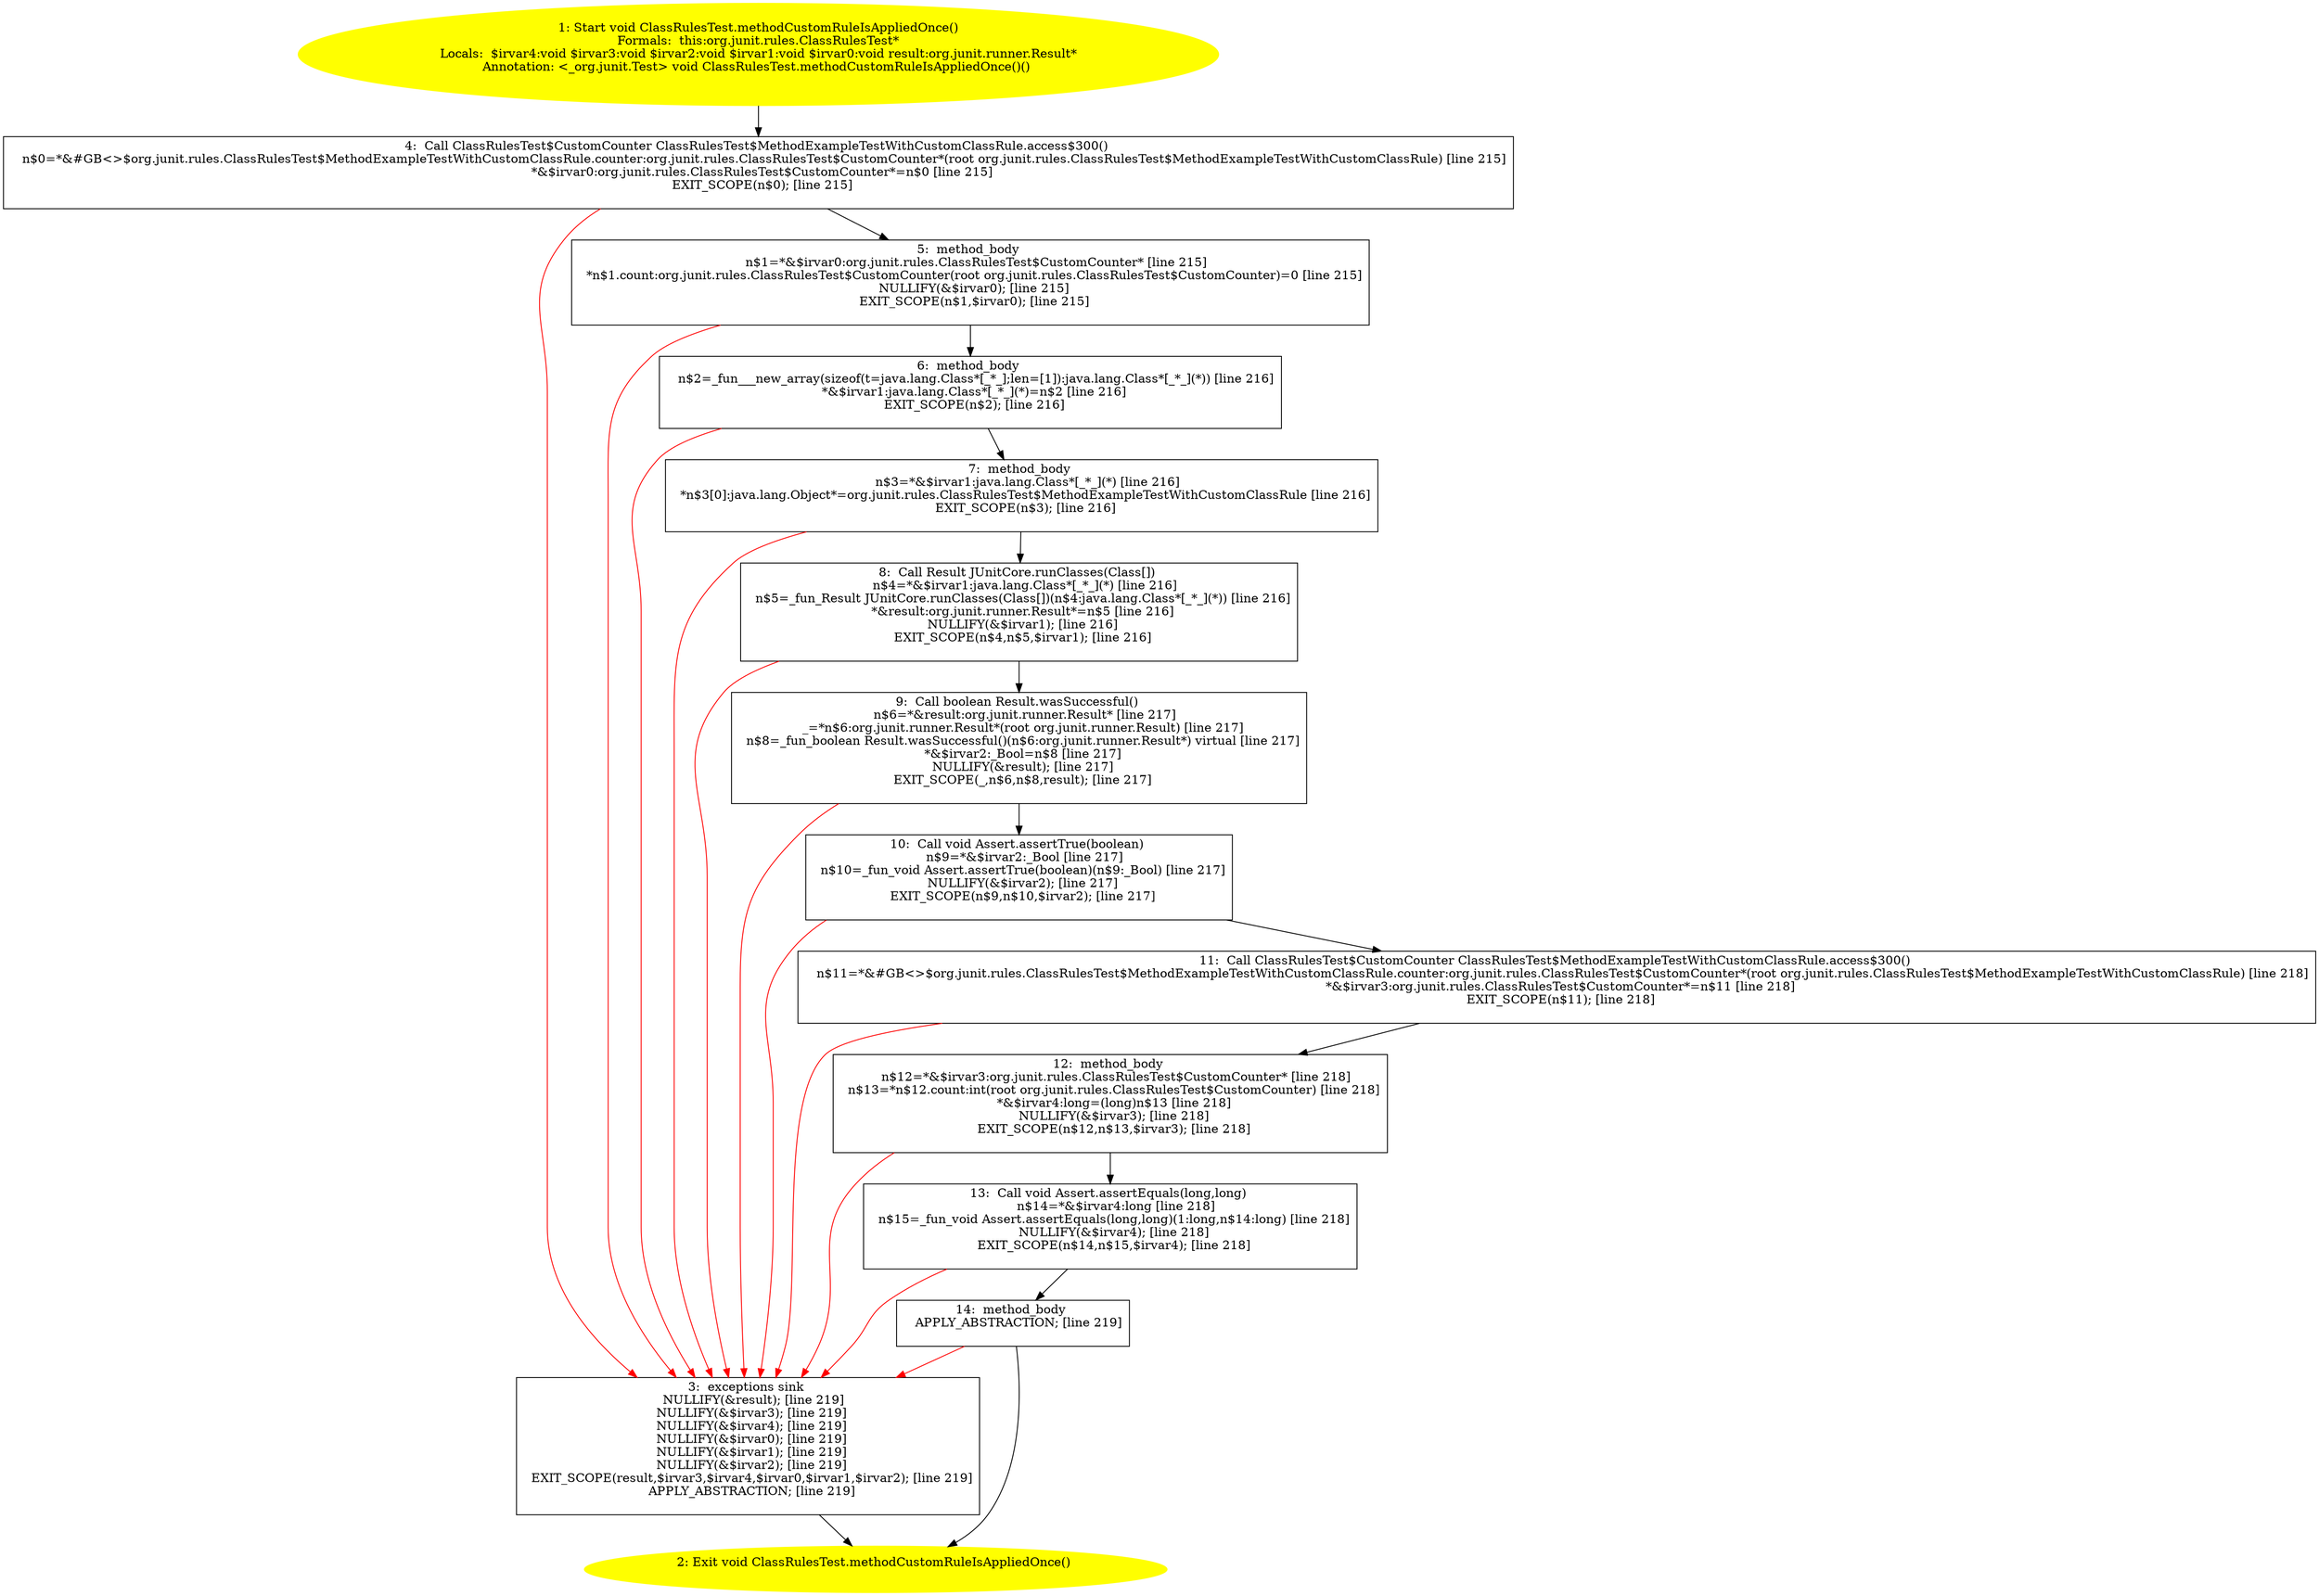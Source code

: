/* @generated */
digraph cfg {
"org.junit.rules.ClassRulesTest.methodCustomRuleIsAppliedOnce():void.21c8d42e9e62b252128ec836ea5c1df4_1" [label="1: Start void ClassRulesTest.methodCustomRuleIsAppliedOnce()\nFormals:  this:org.junit.rules.ClassRulesTest*\nLocals:  $irvar4:void $irvar3:void $irvar2:void $irvar1:void $irvar0:void result:org.junit.runner.Result*\nAnnotation: <_org.junit.Test> void ClassRulesTest.methodCustomRuleIsAppliedOnce()() \n  " color=yellow style=filled]
	

	 "org.junit.rules.ClassRulesTest.methodCustomRuleIsAppliedOnce():void.21c8d42e9e62b252128ec836ea5c1df4_1" -> "org.junit.rules.ClassRulesTest.methodCustomRuleIsAppliedOnce():void.21c8d42e9e62b252128ec836ea5c1df4_4" ;
"org.junit.rules.ClassRulesTest.methodCustomRuleIsAppliedOnce():void.21c8d42e9e62b252128ec836ea5c1df4_2" [label="2: Exit void ClassRulesTest.methodCustomRuleIsAppliedOnce() \n  " color=yellow style=filled]
	

"org.junit.rules.ClassRulesTest.methodCustomRuleIsAppliedOnce():void.21c8d42e9e62b252128ec836ea5c1df4_3" [label="3:  exceptions sink \n   NULLIFY(&result); [line 219]\n  NULLIFY(&$irvar3); [line 219]\n  NULLIFY(&$irvar4); [line 219]\n  NULLIFY(&$irvar0); [line 219]\n  NULLIFY(&$irvar1); [line 219]\n  NULLIFY(&$irvar2); [line 219]\n  EXIT_SCOPE(result,$irvar3,$irvar4,$irvar0,$irvar1,$irvar2); [line 219]\n  APPLY_ABSTRACTION; [line 219]\n " shape="box"]
	

	 "org.junit.rules.ClassRulesTest.methodCustomRuleIsAppliedOnce():void.21c8d42e9e62b252128ec836ea5c1df4_3" -> "org.junit.rules.ClassRulesTest.methodCustomRuleIsAppliedOnce():void.21c8d42e9e62b252128ec836ea5c1df4_2" ;
"org.junit.rules.ClassRulesTest.methodCustomRuleIsAppliedOnce():void.21c8d42e9e62b252128ec836ea5c1df4_4" [label="4:  Call ClassRulesTest$CustomCounter ClassRulesTest$MethodExampleTestWithCustomClassRule.access$300() \n   n$0=*&#GB<>$org.junit.rules.ClassRulesTest$MethodExampleTestWithCustomClassRule.counter:org.junit.rules.ClassRulesTest$CustomCounter*(root org.junit.rules.ClassRulesTest$MethodExampleTestWithCustomClassRule) [line 215]\n  *&$irvar0:org.junit.rules.ClassRulesTest$CustomCounter*=n$0 [line 215]\n  EXIT_SCOPE(n$0); [line 215]\n " shape="box"]
	

	 "org.junit.rules.ClassRulesTest.methodCustomRuleIsAppliedOnce():void.21c8d42e9e62b252128ec836ea5c1df4_4" -> "org.junit.rules.ClassRulesTest.methodCustomRuleIsAppliedOnce():void.21c8d42e9e62b252128ec836ea5c1df4_5" ;
	 "org.junit.rules.ClassRulesTest.methodCustomRuleIsAppliedOnce():void.21c8d42e9e62b252128ec836ea5c1df4_4" -> "org.junit.rules.ClassRulesTest.methodCustomRuleIsAppliedOnce():void.21c8d42e9e62b252128ec836ea5c1df4_3" [color="red" ];
"org.junit.rules.ClassRulesTest.methodCustomRuleIsAppliedOnce():void.21c8d42e9e62b252128ec836ea5c1df4_5" [label="5:  method_body \n   n$1=*&$irvar0:org.junit.rules.ClassRulesTest$CustomCounter* [line 215]\n  *n$1.count:org.junit.rules.ClassRulesTest$CustomCounter(root org.junit.rules.ClassRulesTest$CustomCounter)=0 [line 215]\n  NULLIFY(&$irvar0); [line 215]\n  EXIT_SCOPE(n$1,$irvar0); [line 215]\n " shape="box"]
	

	 "org.junit.rules.ClassRulesTest.methodCustomRuleIsAppliedOnce():void.21c8d42e9e62b252128ec836ea5c1df4_5" -> "org.junit.rules.ClassRulesTest.methodCustomRuleIsAppliedOnce():void.21c8d42e9e62b252128ec836ea5c1df4_6" ;
	 "org.junit.rules.ClassRulesTest.methodCustomRuleIsAppliedOnce():void.21c8d42e9e62b252128ec836ea5c1df4_5" -> "org.junit.rules.ClassRulesTest.methodCustomRuleIsAppliedOnce():void.21c8d42e9e62b252128ec836ea5c1df4_3" [color="red" ];
"org.junit.rules.ClassRulesTest.methodCustomRuleIsAppliedOnce():void.21c8d42e9e62b252128ec836ea5c1df4_6" [label="6:  method_body \n   n$2=_fun___new_array(sizeof(t=java.lang.Class*[_*_];len=[1]):java.lang.Class*[_*_](*)) [line 216]\n  *&$irvar1:java.lang.Class*[_*_](*)=n$2 [line 216]\n  EXIT_SCOPE(n$2); [line 216]\n " shape="box"]
	

	 "org.junit.rules.ClassRulesTest.methodCustomRuleIsAppliedOnce():void.21c8d42e9e62b252128ec836ea5c1df4_6" -> "org.junit.rules.ClassRulesTest.methodCustomRuleIsAppliedOnce():void.21c8d42e9e62b252128ec836ea5c1df4_7" ;
	 "org.junit.rules.ClassRulesTest.methodCustomRuleIsAppliedOnce():void.21c8d42e9e62b252128ec836ea5c1df4_6" -> "org.junit.rules.ClassRulesTest.methodCustomRuleIsAppliedOnce():void.21c8d42e9e62b252128ec836ea5c1df4_3" [color="red" ];
"org.junit.rules.ClassRulesTest.methodCustomRuleIsAppliedOnce():void.21c8d42e9e62b252128ec836ea5c1df4_7" [label="7:  method_body \n   n$3=*&$irvar1:java.lang.Class*[_*_](*) [line 216]\n  *n$3[0]:java.lang.Object*=org.junit.rules.ClassRulesTest$MethodExampleTestWithCustomClassRule [line 216]\n  EXIT_SCOPE(n$3); [line 216]\n " shape="box"]
	

	 "org.junit.rules.ClassRulesTest.methodCustomRuleIsAppliedOnce():void.21c8d42e9e62b252128ec836ea5c1df4_7" -> "org.junit.rules.ClassRulesTest.methodCustomRuleIsAppliedOnce():void.21c8d42e9e62b252128ec836ea5c1df4_8" ;
	 "org.junit.rules.ClassRulesTest.methodCustomRuleIsAppliedOnce():void.21c8d42e9e62b252128ec836ea5c1df4_7" -> "org.junit.rules.ClassRulesTest.methodCustomRuleIsAppliedOnce():void.21c8d42e9e62b252128ec836ea5c1df4_3" [color="red" ];
"org.junit.rules.ClassRulesTest.methodCustomRuleIsAppliedOnce():void.21c8d42e9e62b252128ec836ea5c1df4_8" [label="8:  Call Result JUnitCore.runClasses(Class[]) \n   n$4=*&$irvar1:java.lang.Class*[_*_](*) [line 216]\n  n$5=_fun_Result JUnitCore.runClasses(Class[])(n$4:java.lang.Class*[_*_](*)) [line 216]\n  *&result:org.junit.runner.Result*=n$5 [line 216]\n  NULLIFY(&$irvar1); [line 216]\n  EXIT_SCOPE(n$4,n$5,$irvar1); [line 216]\n " shape="box"]
	

	 "org.junit.rules.ClassRulesTest.methodCustomRuleIsAppliedOnce():void.21c8d42e9e62b252128ec836ea5c1df4_8" -> "org.junit.rules.ClassRulesTest.methodCustomRuleIsAppliedOnce():void.21c8d42e9e62b252128ec836ea5c1df4_9" ;
	 "org.junit.rules.ClassRulesTest.methodCustomRuleIsAppliedOnce():void.21c8d42e9e62b252128ec836ea5c1df4_8" -> "org.junit.rules.ClassRulesTest.methodCustomRuleIsAppliedOnce():void.21c8d42e9e62b252128ec836ea5c1df4_3" [color="red" ];
"org.junit.rules.ClassRulesTest.methodCustomRuleIsAppliedOnce():void.21c8d42e9e62b252128ec836ea5c1df4_9" [label="9:  Call boolean Result.wasSuccessful() \n   n$6=*&result:org.junit.runner.Result* [line 217]\n  _=*n$6:org.junit.runner.Result*(root org.junit.runner.Result) [line 217]\n  n$8=_fun_boolean Result.wasSuccessful()(n$6:org.junit.runner.Result*) virtual [line 217]\n  *&$irvar2:_Bool=n$8 [line 217]\n  NULLIFY(&result); [line 217]\n  EXIT_SCOPE(_,n$6,n$8,result); [line 217]\n " shape="box"]
	

	 "org.junit.rules.ClassRulesTest.methodCustomRuleIsAppliedOnce():void.21c8d42e9e62b252128ec836ea5c1df4_9" -> "org.junit.rules.ClassRulesTest.methodCustomRuleIsAppliedOnce():void.21c8d42e9e62b252128ec836ea5c1df4_10" ;
	 "org.junit.rules.ClassRulesTest.methodCustomRuleIsAppliedOnce():void.21c8d42e9e62b252128ec836ea5c1df4_9" -> "org.junit.rules.ClassRulesTest.methodCustomRuleIsAppliedOnce():void.21c8d42e9e62b252128ec836ea5c1df4_3" [color="red" ];
"org.junit.rules.ClassRulesTest.methodCustomRuleIsAppliedOnce():void.21c8d42e9e62b252128ec836ea5c1df4_10" [label="10:  Call void Assert.assertTrue(boolean) \n   n$9=*&$irvar2:_Bool [line 217]\n  n$10=_fun_void Assert.assertTrue(boolean)(n$9:_Bool) [line 217]\n  NULLIFY(&$irvar2); [line 217]\n  EXIT_SCOPE(n$9,n$10,$irvar2); [line 217]\n " shape="box"]
	

	 "org.junit.rules.ClassRulesTest.methodCustomRuleIsAppliedOnce():void.21c8d42e9e62b252128ec836ea5c1df4_10" -> "org.junit.rules.ClassRulesTest.methodCustomRuleIsAppliedOnce():void.21c8d42e9e62b252128ec836ea5c1df4_11" ;
	 "org.junit.rules.ClassRulesTest.methodCustomRuleIsAppliedOnce():void.21c8d42e9e62b252128ec836ea5c1df4_10" -> "org.junit.rules.ClassRulesTest.methodCustomRuleIsAppliedOnce():void.21c8d42e9e62b252128ec836ea5c1df4_3" [color="red" ];
"org.junit.rules.ClassRulesTest.methodCustomRuleIsAppliedOnce():void.21c8d42e9e62b252128ec836ea5c1df4_11" [label="11:  Call ClassRulesTest$CustomCounter ClassRulesTest$MethodExampleTestWithCustomClassRule.access$300() \n   n$11=*&#GB<>$org.junit.rules.ClassRulesTest$MethodExampleTestWithCustomClassRule.counter:org.junit.rules.ClassRulesTest$CustomCounter*(root org.junit.rules.ClassRulesTest$MethodExampleTestWithCustomClassRule) [line 218]\n  *&$irvar3:org.junit.rules.ClassRulesTest$CustomCounter*=n$11 [line 218]\n  EXIT_SCOPE(n$11); [line 218]\n " shape="box"]
	

	 "org.junit.rules.ClassRulesTest.methodCustomRuleIsAppliedOnce():void.21c8d42e9e62b252128ec836ea5c1df4_11" -> "org.junit.rules.ClassRulesTest.methodCustomRuleIsAppliedOnce():void.21c8d42e9e62b252128ec836ea5c1df4_12" ;
	 "org.junit.rules.ClassRulesTest.methodCustomRuleIsAppliedOnce():void.21c8d42e9e62b252128ec836ea5c1df4_11" -> "org.junit.rules.ClassRulesTest.methodCustomRuleIsAppliedOnce():void.21c8d42e9e62b252128ec836ea5c1df4_3" [color="red" ];
"org.junit.rules.ClassRulesTest.methodCustomRuleIsAppliedOnce():void.21c8d42e9e62b252128ec836ea5c1df4_12" [label="12:  method_body \n   n$12=*&$irvar3:org.junit.rules.ClassRulesTest$CustomCounter* [line 218]\n  n$13=*n$12.count:int(root org.junit.rules.ClassRulesTest$CustomCounter) [line 218]\n  *&$irvar4:long=(long)n$13 [line 218]\n  NULLIFY(&$irvar3); [line 218]\n  EXIT_SCOPE(n$12,n$13,$irvar3); [line 218]\n " shape="box"]
	

	 "org.junit.rules.ClassRulesTest.methodCustomRuleIsAppliedOnce():void.21c8d42e9e62b252128ec836ea5c1df4_12" -> "org.junit.rules.ClassRulesTest.methodCustomRuleIsAppliedOnce():void.21c8d42e9e62b252128ec836ea5c1df4_13" ;
	 "org.junit.rules.ClassRulesTest.methodCustomRuleIsAppliedOnce():void.21c8d42e9e62b252128ec836ea5c1df4_12" -> "org.junit.rules.ClassRulesTest.methodCustomRuleIsAppliedOnce():void.21c8d42e9e62b252128ec836ea5c1df4_3" [color="red" ];
"org.junit.rules.ClassRulesTest.methodCustomRuleIsAppliedOnce():void.21c8d42e9e62b252128ec836ea5c1df4_13" [label="13:  Call void Assert.assertEquals(long,long) \n   n$14=*&$irvar4:long [line 218]\n  n$15=_fun_void Assert.assertEquals(long,long)(1:long,n$14:long) [line 218]\n  NULLIFY(&$irvar4); [line 218]\n  EXIT_SCOPE(n$14,n$15,$irvar4); [line 218]\n " shape="box"]
	

	 "org.junit.rules.ClassRulesTest.methodCustomRuleIsAppliedOnce():void.21c8d42e9e62b252128ec836ea5c1df4_13" -> "org.junit.rules.ClassRulesTest.methodCustomRuleIsAppliedOnce():void.21c8d42e9e62b252128ec836ea5c1df4_14" ;
	 "org.junit.rules.ClassRulesTest.methodCustomRuleIsAppliedOnce():void.21c8d42e9e62b252128ec836ea5c1df4_13" -> "org.junit.rules.ClassRulesTest.methodCustomRuleIsAppliedOnce():void.21c8d42e9e62b252128ec836ea5c1df4_3" [color="red" ];
"org.junit.rules.ClassRulesTest.methodCustomRuleIsAppliedOnce():void.21c8d42e9e62b252128ec836ea5c1df4_14" [label="14:  method_body \n   APPLY_ABSTRACTION; [line 219]\n " shape="box"]
	

	 "org.junit.rules.ClassRulesTest.methodCustomRuleIsAppliedOnce():void.21c8d42e9e62b252128ec836ea5c1df4_14" -> "org.junit.rules.ClassRulesTest.methodCustomRuleIsAppliedOnce():void.21c8d42e9e62b252128ec836ea5c1df4_2" ;
	 "org.junit.rules.ClassRulesTest.methodCustomRuleIsAppliedOnce():void.21c8d42e9e62b252128ec836ea5c1df4_14" -> "org.junit.rules.ClassRulesTest.methodCustomRuleIsAppliedOnce():void.21c8d42e9e62b252128ec836ea5c1df4_3" [color="red" ];
}
